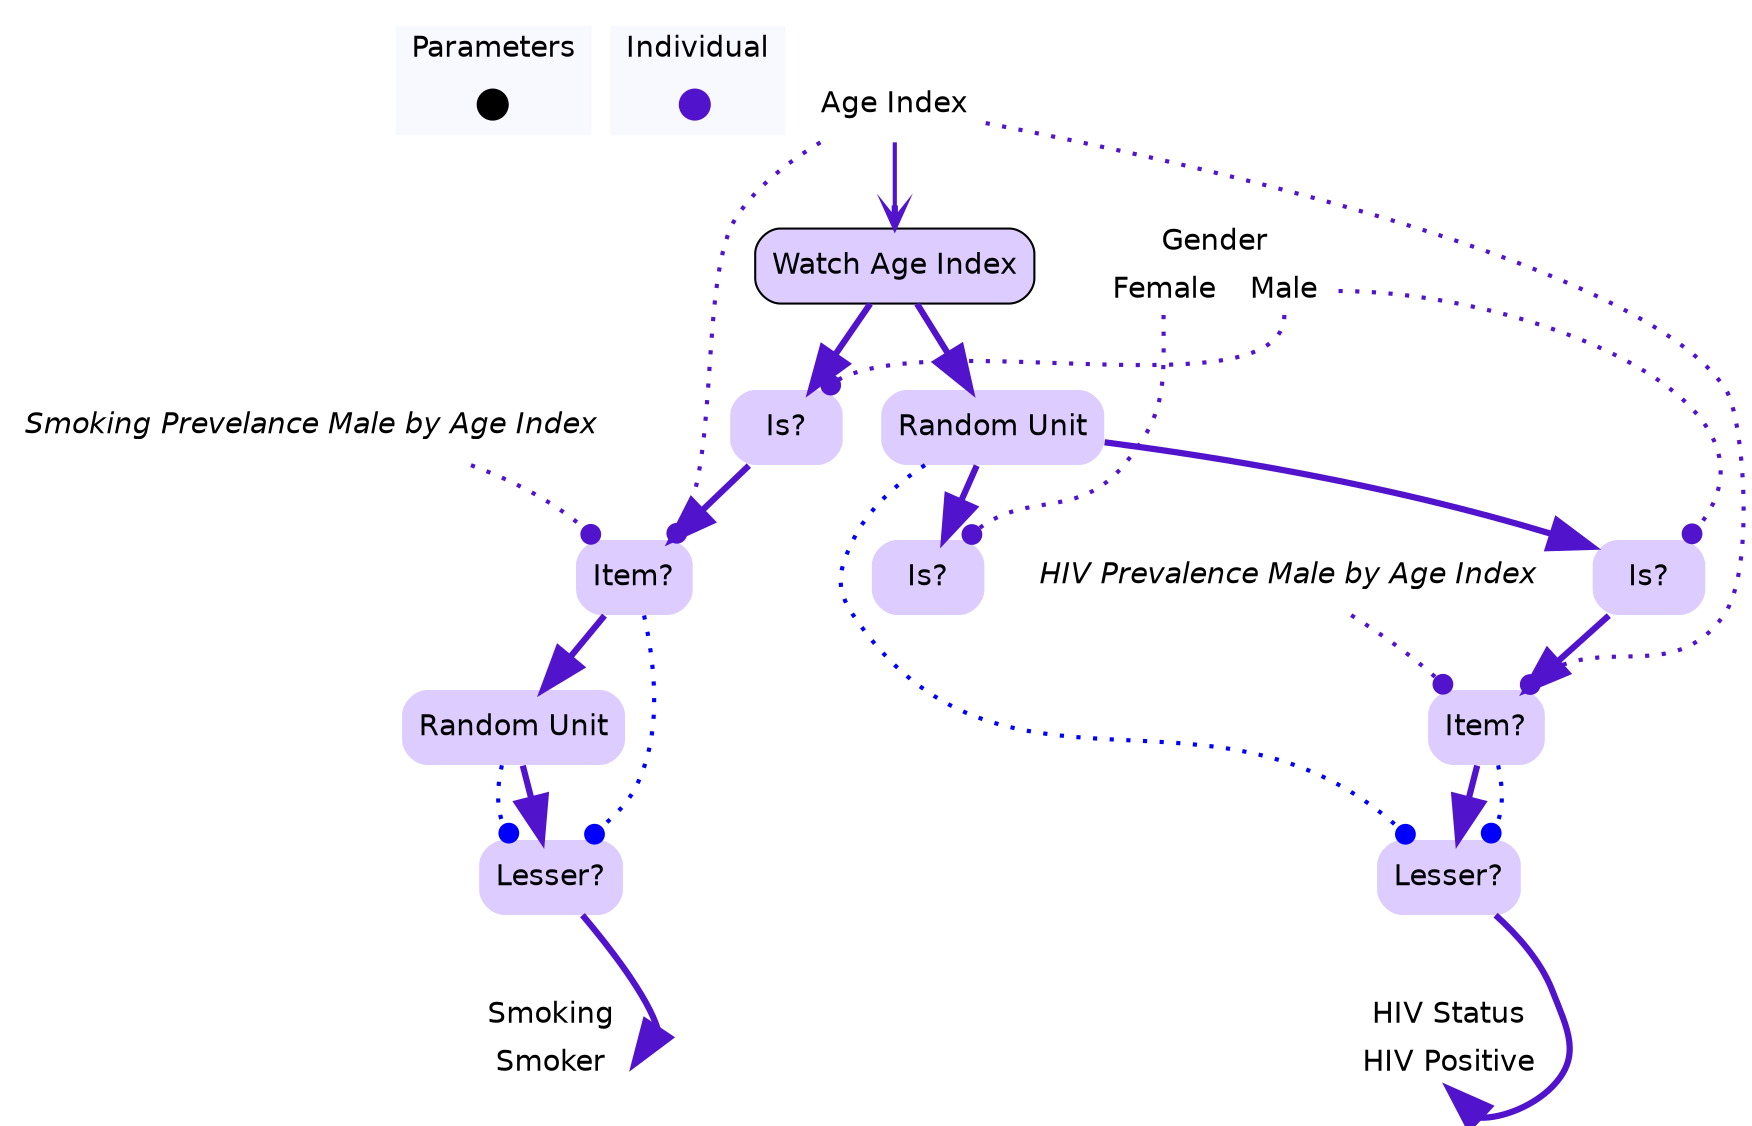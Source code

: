 digraph watchAgeIndex {

	subgraph clustercontextKey {
		fontname=Helvetica;
		label="Parameters";
		style="filled";
		fillcolor=ghostwhite;
		color=white;
		labeljust=l;
		contextOverview [style=filled,shape=point,fixedsize=true,width=.2,height=.2,fontcolor=white,color="black",label=""];
	}
	subgraph clusterindividualKey {
		fontname=Helvetica;
		nodesep=0.1;
		style="filled";
		fillcolor=ghostwhite;
		label="Individual";
		color=white;
		labeljust=l;
		watchAgeIndexOverview [fontname=Helvetica,style=filled,shape=point,fixedsize=true,width=.2,height=.2,fontcolor=white,color="0.722, 0.9 , 0.8",label="",URL="individual__Overview.svg"];

	}
		individualgenderRecord [shape=record,fontname=Helvetica,style=filled,color=none,fillcolor=white,label="{<individualgender> Gender | {<individualgenderfemale> Female|<individualgendermale> Male}}"];
		individualsmokingRecord [shape=record,fontname=Helvetica,style=filled,color=none,fillcolor=white,label="{<individualsmoking> Smoking | {<individualsmokingsmoker> Smoker}}"];
		individualhIVStatusRecord [shape=record,fontname=Helvetica,style=filled,color=none,fillcolor=white,label="{<individualhIVStatus> HIV Status | {<individualhIVStatushIVPositive> HIV Positive}}"];
		individualageIndex [shape=none,fontsize=14,style="filled",fontname=Helvetica,color=none,fillcolor=white,label="Age Index"];
		tBmodelsmokingPrevelanceMalebyAgeIndex [shape=none,fontsize=14,style="filled",fontname=Helvetica,color=none,fillcolor=white,label=<<i>Smoking Prevelance Male by Age Index</i>>];
		tBmodelhIVPrevalenceMalebyAgeIndex [shape=none,fontsize=14,style="filled",fontname=Helvetica,color=none,fillcolor=white,label=<<i>HIV Prevalence Male by Age Index</i>>];
		individualsmokingRecord [shape=record,fontname=Helvetica,style=filled,color=none,fillcolor=white,label="{<individualsmoking> Smoking | {<individualsmokingsmoker> Smoker}}"];
		individualhIVStatusRecord [shape=record,fontname=Helvetica,style=filled,color=none,fillcolor=white,label="{<individualhIVStatus> HIV Status | {<individualhIVStatushIVPositive> HIV Positive}}"];
		individualageIndex [shape=none,fontsize=14,style="filled",fontname=Helvetica,color=none,fillcolor=white,label="Age Index"];

//subgraph clusterwatchAgeIndex {
	//style=filled;
	//color=white;
	//fillcolor="0.0, 0.0, 0.98";
		watchAgeIndex [shape=box,style="rounded,filled",fontname=Helvetica,color=black,fillcolor="0.722, 0.2, 1.0",label="Watch Age Index",URL="individual_watchAgeIndex.svg"];
		individualageIndex ->  watchAgeIndex [color="0.722, 0.9 , 0.8",penwidth=2.0,arrowhead=vee];
	watchAgeIndex ->  hIVDraw [color="0.722, 0.9 , 0.8",penwidth=3.0,arrowsize=2.0];
	watchAgeIndex ->  genderIdenticalMaleQueryCopy [color="0.722, 0.9 , 0.8",penwidth=3.0,arrowsize=2.0];
		smokingDraw [shape=none,style="rounded,filled",fontname=Helvetica,color="0.722, 0.2, 1.0",label="Random Unit"];
	smokingDraw ->  smokingDrawLesserItem_SmokingPrevelanceMalebyAgeIndexAgeIndex_Query [color="0.722, 0.9 , 0.8",penwidth=3.0,arrowsize=2.0];
		genderIdenticalMaleQueryCopy [shape=none,style="rounded,filled",fontname=Helvetica,color="0.722, 0.2, 1.0",label="Is?"];
	genderIdenticalMaleQueryCopy ->  item_SmokingPrevelanceMalebyAgeIndexAgeIndex_ [color="0.722, 0.9 , 0.8",penwidth=3.0,arrowsize=2.0];
		item_SmokingPrevelanceMalebyAgeIndexAgeIndex_ [shape=none,style="rounded,filled",fontname=Helvetica,color="0.722, 0.2, 1.0",label="Item?"];
	item_SmokingPrevelanceMalebyAgeIndexAgeIndex_ ->  smokingDraw [color="0.722, 0.9 , 0.8",penwidth=3.0,arrowsize=2.0];
		genderIdenticalMale [shape=none,style="rounded,filled",fontname=Helvetica,color="0.722, 0.2, 1.0",label="Is?"];
	genderIdenticalMale ->  item_HIVPrevalenceMalebyAgeIndexAgeIndex_ [color="0.722, 0.9 , 0.8",penwidth=3.0,arrowsize=2.0];
		hIVDrawLesserItem_HIVPrevalenceMalebyAgeIndexAgeIndex_Query [shape=none,style="rounded,filled",fontname=Helvetica,color="0.722, 0.2, 1.0",label="Lesser?"];
			hIVDrawLesserItem_HIVPrevalenceMalebyAgeIndexAgeIndex_Query ->  individualhIVStatusRecord:individualhIVStatushIVPositive [color="0.722, 0.9 , 0.8",penwidth=3.0,arrowsize=2.0];
		item_HIVPrevalenceMalebyAgeIndexAgeIndex_ [shape=none,style="rounded,filled",fontname=Helvetica,color="0.722, 0.2, 1.0",label="Item?"];
	item_HIVPrevalenceMalebyAgeIndexAgeIndex_ ->  hIVDrawLesserItem_HIVPrevalenceMalebyAgeIndexAgeIndex_Query [color="0.722, 0.9 , 0.8",penwidth=3.0,arrowsize=2.0];
		hIVDraw [shape=none,style="rounded,filled",fontname=Helvetica,color="0.722, 0.2, 1.0",label="Random Unit"];
	hIVDraw ->  genderIdenticalFemaleQueryCopy [color="0.722, 0.9 , 0.8",penwidth=3.0,arrowsize=2.0];
	hIVDraw ->  genderIdenticalMale [color="0.722, 0.9 , 0.8",penwidth=3.0,arrowsize=2.0];
		genderIdenticalFemaleQueryCopy [shape=none,style="rounded,filled",fontname=Helvetica,color="0.722, 0.2, 1.0",label="Is?"];
		smokingDrawLesserItem_SmokingPrevelanceMalebyAgeIndexAgeIndex_Query [shape=none,style="rounded,filled",fontname=Helvetica,color="0.722, 0.2, 1.0",label="Lesser?"];
			smokingDrawLesserItem_SmokingPrevelanceMalebyAgeIndexAgeIndex_Query ->  individualsmokingRecord:individualsmokingsmoker [color="0.722, 0.9 , 0.8",penwidth=3.0,arrowsize=2.0];
//}
		individualgenderRecord:individualgendermale -> genderIdenticalMaleQueryCopy:ne [style=dotted,arrowhead=dot,color="0.722, 0.9 , 0.8",penwidth=2.0];
		tBmodelsmokingPrevelanceMalebyAgeIndex -> item_SmokingPrevelanceMalebyAgeIndexAgeIndex_:nw [style=dotted,arrowhead=dot,color="0.722, 0.9 , 0.8",penwidth=2.0];
		individualageIndex -> item_SmokingPrevelanceMalebyAgeIndexAgeIndex_:ne [style=dotted,arrowhead=dot,color="0.722, 0.9 , 0.8",penwidth=2.0];
		individualgenderRecord:individualgendermale -> genderIdenticalMale:ne [style=dotted,arrowhead=dot,color="0.722, 0.9 , 0.8",penwidth=2.0];
		item_HIVPrevalenceMalebyAgeIndexAgeIndex_ -> hIVDrawLesserItem_HIVPrevalenceMalebyAgeIndexAgeIndex_Query:ne [style=dotted,arrowhead=dot,color=blue,penwidth=2.0];
		hIVDraw -> hIVDrawLesserItem_HIVPrevalenceMalebyAgeIndexAgeIndex_Query:nw [style=dotted,arrowhead=dot,color=blue,penwidth=2.0];
		tBmodelhIVPrevalenceMalebyAgeIndex -> item_HIVPrevalenceMalebyAgeIndexAgeIndex_:nw [style=dotted,arrowhead=dot,color="0.722, 0.9 , 0.8",penwidth=2.0];
		individualageIndex -> item_HIVPrevalenceMalebyAgeIndexAgeIndex_:ne [style=dotted,arrowhead=dot,color="0.722, 0.9 , 0.8",penwidth=2.0];
		individualgenderRecord:individualgenderfemale -> genderIdenticalFemaleQueryCopy:ne [style=dotted,arrowhead=dot,color="0.722, 0.9 , 0.8",penwidth=2.0];
		smokingDraw -> smokingDrawLesserItem_SmokingPrevelanceMalebyAgeIndexAgeIndex_Query:nw [style=dotted,arrowhead=dot,color=blue,penwidth=2.0];
		item_SmokingPrevelanceMalebyAgeIndexAgeIndex_ -> smokingDrawLesserItem_SmokingPrevelanceMalebyAgeIndexAgeIndex_Query:ne [style=dotted,arrowhead=dot,color=blue,penwidth=2.0];
}
